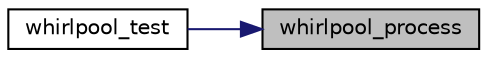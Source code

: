 digraph "whirlpool_process"
{
 // LATEX_PDF_SIZE
  edge [fontname="Helvetica",fontsize="10",labelfontname="Helvetica",labelfontsize="10"];
  node [fontname="Helvetica",fontsize="10",shape=record];
  rankdir="RL";
  Node14 [label="whirlpool_process",height=0.2,width=0.4,color="black", fillcolor="grey75", style="filled", fontcolor="black",tooltip="Process a block of memory though the hash."];
  Node14 -> Node15 [dir="back",color="midnightblue",fontsize="10",style="solid",fontname="Helvetica"];
  Node15 [label="whirlpool_test",height=0.2,width=0.4,color="black", fillcolor="white", style="filled",URL="$whirl_8c.html#ad8036fccf9883ace4c94c9ff33d7d853",tooltip="Self-test the hash."];
}
